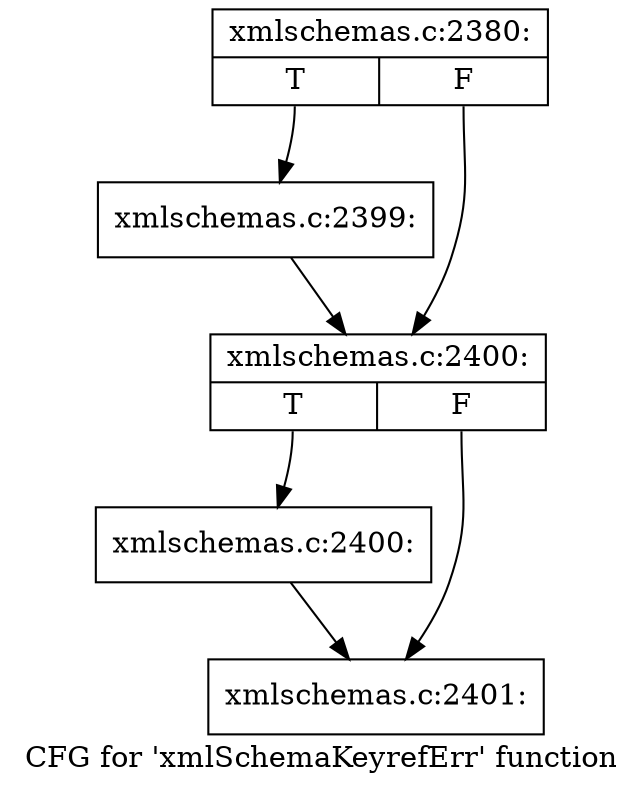 digraph "CFG for 'xmlSchemaKeyrefErr' function" {
	label="CFG for 'xmlSchemaKeyrefErr' function";

	Node0x564d3f0 [shape=record,label="{xmlschemas.c:2380:|{<s0>T|<s1>F}}"];
	Node0x564d3f0:s0 -> Node0x56649d0;
	Node0x564d3f0:s1 -> Node0x5664b90;
	Node0x56649d0 [shape=record,label="{xmlschemas.c:2399:}"];
	Node0x56649d0 -> Node0x5664b90;
	Node0x5664b90 [shape=record,label="{xmlschemas.c:2400:|{<s0>T|<s1>F}}"];
	Node0x5664b90:s0 -> Node0x5665090;
	Node0x5664b90:s1 -> Node0x56650e0;
	Node0x5665090 [shape=record,label="{xmlschemas.c:2400:}"];
	Node0x5665090 -> Node0x56650e0;
	Node0x56650e0 [shape=record,label="{xmlschemas.c:2401:}"];
}

